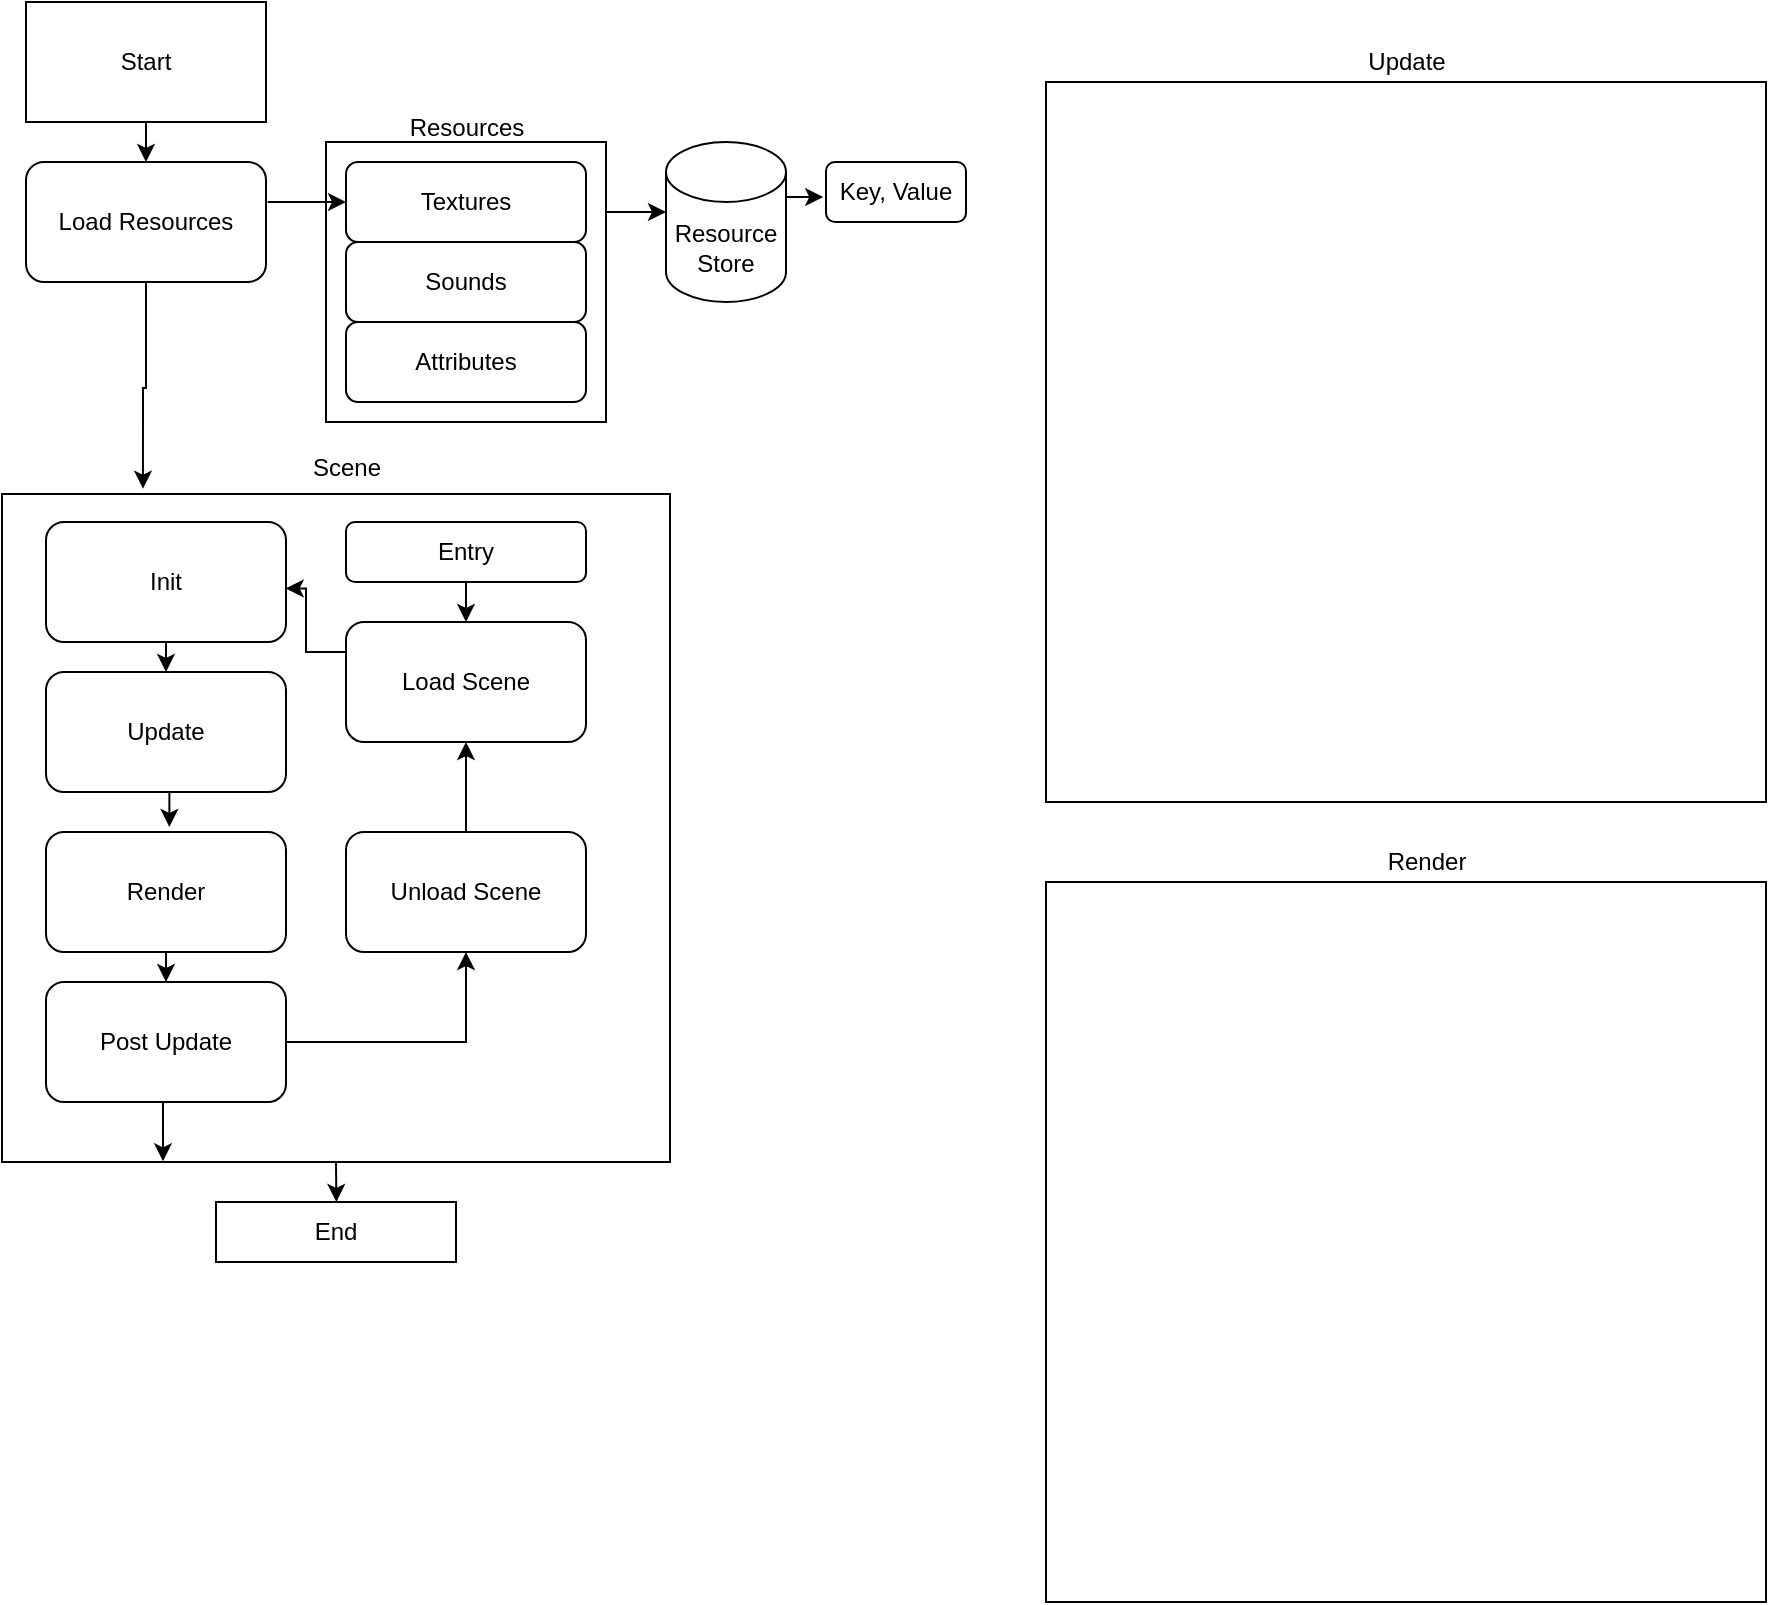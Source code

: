 <mxfile version="24.8.3">
  <diagram name="Page-1" id="FFsRxSP5s8lHp5UHn2wR">
    <mxGraphModel dx="956" dy="516" grid="1" gridSize="10" guides="1" tooltips="1" connect="1" arrows="1" fold="1" page="1" pageScale="1" pageWidth="1000" pageHeight="1000" math="0" shadow="0">
      <root>
        <mxCell id="0" />
        <mxCell id="1" parent="0" />
        <mxCell id="LDKWT7neM-vxZFSVttG4-41" style="edgeStyle=orthogonalEdgeStyle;rounded=0;orthogonalLoop=1;jettySize=auto;html=1;exitX=0.5;exitY=1;exitDx=0;exitDy=0;" edge="1" parent="1" source="LDKWT7neM-vxZFSVttG4-25">
          <mxGeometry relative="1" as="geometry">
            <mxPoint x="205.2" y="640" as="targetPoint" />
          </mxGeometry>
        </mxCell>
        <mxCell id="LDKWT7neM-vxZFSVttG4-25" value="" style="whiteSpace=wrap;html=1;aspect=fixed;" vertex="1" parent="1">
          <mxGeometry x="38" y="286" width="334" height="334" as="geometry" />
        </mxCell>
        <mxCell id="LDKWT7neM-vxZFSVttG4-11" value="" style="whiteSpace=wrap;html=1;aspect=fixed;" vertex="1" parent="1">
          <mxGeometry x="200" y="110" width="140" height="140" as="geometry" />
        </mxCell>
        <mxCell id="LDKWT7neM-vxZFSVttG4-8" style="edgeStyle=orthogonalEdgeStyle;rounded=0;orthogonalLoop=1;jettySize=auto;html=1;exitX=0.5;exitY=1;exitDx=0;exitDy=0;entryX=0.5;entryY=0;entryDx=0;entryDy=0;" edge="1" parent="1" source="LDKWT7neM-vxZFSVttG4-1" target="LDKWT7neM-vxZFSVttG4-2">
          <mxGeometry relative="1" as="geometry" />
        </mxCell>
        <mxCell id="LDKWT7neM-vxZFSVttG4-1" value="&lt;div&gt;Start&lt;/div&gt;" style="rounded=0;whiteSpace=wrap;html=1;" vertex="1" parent="1">
          <mxGeometry x="50" y="40" width="120" height="60" as="geometry" />
        </mxCell>
        <mxCell id="LDKWT7neM-vxZFSVttG4-2" value="Load Resources" style="rounded=1;whiteSpace=wrap;html=1;" vertex="1" parent="1">
          <mxGeometry x="50" y="120" width="120" height="60" as="geometry" />
        </mxCell>
        <mxCell id="LDKWT7neM-vxZFSVttG4-3" value="&lt;div&gt;Textures&lt;/div&gt;" style="rounded=1;whiteSpace=wrap;html=1;" vertex="1" parent="1">
          <mxGeometry x="210" y="120" width="120" height="40" as="geometry" />
        </mxCell>
        <mxCell id="LDKWT7neM-vxZFSVttG4-4" value="&lt;div&gt;Sounds&lt;/div&gt;" style="rounded=1;whiteSpace=wrap;html=1;" vertex="1" parent="1">
          <mxGeometry x="210" y="160" width="120" height="40" as="geometry" />
        </mxCell>
        <mxCell id="LDKWT7neM-vxZFSVttG4-5" value="&lt;div&gt;Attributes&lt;/div&gt;" style="rounded=1;whiteSpace=wrap;html=1;" vertex="1" parent="1">
          <mxGeometry x="210" y="200" width="120" height="40" as="geometry" />
        </mxCell>
        <mxCell id="LDKWT7neM-vxZFSVttG4-6" value="" style="endArrow=classic;html=1;rounded=0;exitX=1.007;exitY=0.333;exitDx=0;exitDy=0;entryX=0;entryY=0.5;entryDx=0;entryDy=0;exitPerimeter=0;" edge="1" parent="1" source="LDKWT7neM-vxZFSVttG4-2" target="LDKWT7neM-vxZFSVttG4-3">
          <mxGeometry width="50" height="50" relative="1" as="geometry">
            <mxPoint x="130" y="380" as="sourcePoint" />
            <mxPoint x="180" y="330" as="targetPoint" />
          </mxGeometry>
        </mxCell>
        <mxCell id="LDKWT7neM-vxZFSVttG4-10" value="&lt;div&gt;Resource Store&lt;/div&gt;" style="shape=cylinder3;whiteSpace=wrap;html=1;boundedLbl=1;backgroundOutline=1;size=15;" vertex="1" parent="1">
          <mxGeometry x="370" y="110" width="60" height="80" as="geometry" />
        </mxCell>
        <mxCell id="LDKWT7neM-vxZFSVttG4-12" style="edgeStyle=orthogonalEdgeStyle;rounded=0;orthogonalLoop=1;jettySize=auto;html=1;exitX=1;exitY=0.25;exitDx=0;exitDy=0;entryX=0;entryY=0.44;entryDx=0;entryDy=0;entryPerimeter=0;" edge="1" parent="1" source="LDKWT7neM-vxZFSVttG4-11" target="LDKWT7neM-vxZFSVttG4-10">
          <mxGeometry relative="1" as="geometry" />
        </mxCell>
        <mxCell id="LDKWT7neM-vxZFSVttG4-13" value="&lt;div&gt;Resources&lt;/div&gt;" style="text;html=1;align=center;verticalAlign=middle;resizable=0;points=[];autosize=1;strokeColor=none;fillColor=none;" vertex="1" parent="1">
          <mxGeometry x="230" y="88" width="80" height="30" as="geometry" />
        </mxCell>
        <mxCell id="LDKWT7neM-vxZFSVttG4-14" value="Key, Value" style="rounded=1;whiteSpace=wrap;html=1;" vertex="1" parent="1">
          <mxGeometry x="450" y="120" width="70" height="30" as="geometry" />
        </mxCell>
        <mxCell id="LDKWT7neM-vxZFSVttG4-18" style="edgeStyle=orthogonalEdgeStyle;rounded=0;orthogonalLoop=1;jettySize=auto;html=1;exitX=1;exitY=0;exitDx=0;exitDy=27.5;exitPerimeter=0;entryX=-0.02;entryY=0.6;entryDx=0;entryDy=0;entryPerimeter=0;" edge="1" parent="1" source="LDKWT7neM-vxZFSVttG4-10" target="LDKWT7neM-vxZFSVttG4-14">
          <mxGeometry relative="1" as="geometry" />
        </mxCell>
        <mxCell id="LDKWT7neM-vxZFSVttG4-20" value="Update" style="rounded=1;whiteSpace=wrap;html=1;" vertex="1" parent="1">
          <mxGeometry x="60" y="375" width="120" height="60" as="geometry" />
        </mxCell>
        <mxCell id="LDKWT7neM-vxZFSVttG4-28" value="" style="edgeStyle=orthogonalEdgeStyle;rounded=0;orthogonalLoop=1;jettySize=auto;html=1;" edge="1" parent="1" source="LDKWT7neM-vxZFSVttG4-21" target="LDKWT7neM-vxZFSVttG4-27">
          <mxGeometry relative="1" as="geometry" />
        </mxCell>
        <mxCell id="LDKWT7neM-vxZFSVttG4-21" value="Render" style="rounded=1;whiteSpace=wrap;html=1;" vertex="1" parent="1">
          <mxGeometry x="60" y="455" width="120" height="60" as="geometry" />
        </mxCell>
        <mxCell id="LDKWT7neM-vxZFSVttG4-23" style="edgeStyle=orthogonalEdgeStyle;rounded=0;orthogonalLoop=1;jettySize=auto;html=1;exitX=0.5;exitY=1;exitDx=0;exitDy=0;entryX=0.514;entryY=-0.042;entryDx=0;entryDy=0;entryPerimeter=0;" edge="1" parent="1" source="LDKWT7neM-vxZFSVttG4-20" target="LDKWT7neM-vxZFSVttG4-21">
          <mxGeometry relative="1" as="geometry" />
        </mxCell>
        <mxCell id="LDKWT7neM-vxZFSVttG4-49" style="edgeStyle=orthogonalEdgeStyle;rounded=0;orthogonalLoop=1;jettySize=auto;html=1;exitX=0.5;exitY=0;exitDx=0;exitDy=0;entryX=0.5;entryY=1;entryDx=0;entryDy=0;" edge="1" parent="1" source="LDKWT7neM-vxZFSVttG4-24" target="LDKWT7neM-vxZFSVttG4-48">
          <mxGeometry relative="1" as="geometry" />
        </mxCell>
        <mxCell id="LDKWT7neM-vxZFSVttG4-24" value="Unload Scene" style="rounded=1;whiteSpace=wrap;html=1;" vertex="1" parent="1">
          <mxGeometry x="210" y="455" width="120" height="60" as="geometry" />
        </mxCell>
        <mxCell id="LDKWT7neM-vxZFSVttG4-35" style="edgeStyle=orthogonalEdgeStyle;rounded=0;orthogonalLoop=1;jettySize=auto;html=1;exitX=1;exitY=0.5;exitDx=0;exitDy=0;" edge="1" parent="1" source="LDKWT7neM-vxZFSVttG4-27" target="LDKWT7neM-vxZFSVttG4-24">
          <mxGeometry relative="1" as="geometry" />
        </mxCell>
        <mxCell id="LDKWT7neM-vxZFSVttG4-27" value="Post Update" style="rounded=1;whiteSpace=wrap;html=1;" vertex="1" parent="1">
          <mxGeometry x="60" y="530" width="120" height="60" as="geometry" />
        </mxCell>
        <mxCell id="LDKWT7neM-vxZFSVttG4-31" style="edgeStyle=orthogonalEdgeStyle;rounded=0;orthogonalLoop=1;jettySize=auto;html=1;entryX=0.211;entryY=-0.008;entryDx=0;entryDy=0;entryPerimeter=0;" edge="1" parent="1" source="LDKWT7neM-vxZFSVttG4-2" target="LDKWT7neM-vxZFSVttG4-25">
          <mxGeometry relative="1" as="geometry" />
        </mxCell>
        <mxCell id="LDKWT7neM-vxZFSVttG4-32" value="Scene" style="text;html=1;align=center;verticalAlign=middle;resizable=0;points=[];autosize=1;strokeColor=none;fillColor=none;" vertex="1" parent="1">
          <mxGeometry x="180" y="258" width="60" height="30" as="geometry" />
        </mxCell>
        <mxCell id="LDKWT7neM-vxZFSVttG4-34" style="edgeStyle=orthogonalEdgeStyle;rounded=0;orthogonalLoop=1;jettySize=auto;html=1;exitX=0.5;exitY=1;exitDx=0;exitDy=0;entryX=0.5;entryY=0;entryDx=0;entryDy=0;" edge="1" parent="1" source="LDKWT7neM-vxZFSVttG4-33" target="LDKWT7neM-vxZFSVttG4-20">
          <mxGeometry relative="1" as="geometry" />
        </mxCell>
        <mxCell id="LDKWT7neM-vxZFSVttG4-33" value="Init" style="rounded=1;whiteSpace=wrap;html=1;" vertex="1" parent="1">
          <mxGeometry x="60" y="300" width="120" height="60" as="geometry" />
        </mxCell>
        <mxCell id="LDKWT7neM-vxZFSVttG4-36" style="edgeStyle=orthogonalEdgeStyle;rounded=0;orthogonalLoop=1;jettySize=auto;html=1;exitX=0.5;exitY=1;exitDx=0;exitDy=0;entryX=0.241;entryY=0.999;entryDx=0;entryDy=0;entryPerimeter=0;" edge="1" parent="1" source="LDKWT7neM-vxZFSVttG4-27" target="LDKWT7neM-vxZFSVttG4-25">
          <mxGeometry relative="1" as="geometry" />
        </mxCell>
        <mxCell id="LDKWT7neM-vxZFSVttG4-43" value="End" style="rounded=0;whiteSpace=wrap;html=1;" vertex="1" parent="1">
          <mxGeometry x="145" y="640" width="120" height="30" as="geometry" />
        </mxCell>
        <mxCell id="LDKWT7neM-vxZFSVttG4-44" value="" style="whiteSpace=wrap;html=1;aspect=fixed;" vertex="1" parent="1">
          <mxGeometry x="560" y="80" width="360" height="360" as="geometry" />
        </mxCell>
        <mxCell id="LDKWT7neM-vxZFSVttG4-45" value="" style="whiteSpace=wrap;html=1;aspect=fixed;" vertex="1" parent="1">
          <mxGeometry x="560" y="480" width="360" height="360" as="geometry" />
        </mxCell>
        <mxCell id="LDKWT7neM-vxZFSVttG4-46" value="Update" style="text;html=1;align=center;verticalAlign=middle;resizable=0;points=[];autosize=1;strokeColor=none;fillColor=none;" vertex="1" parent="1">
          <mxGeometry x="710" y="55" width="60" height="30" as="geometry" />
        </mxCell>
        <mxCell id="LDKWT7neM-vxZFSVttG4-47" value="Render" style="text;html=1;align=center;verticalAlign=middle;resizable=0;points=[];autosize=1;strokeColor=none;fillColor=none;" vertex="1" parent="1">
          <mxGeometry x="720" y="455" width="60" height="30" as="geometry" />
        </mxCell>
        <mxCell id="LDKWT7neM-vxZFSVttG4-48" value="Load Scene" style="rounded=1;whiteSpace=wrap;html=1;" vertex="1" parent="1">
          <mxGeometry x="210" y="350" width="120" height="60" as="geometry" />
        </mxCell>
        <mxCell id="LDKWT7neM-vxZFSVttG4-53" style="edgeStyle=orthogonalEdgeStyle;rounded=0;orthogonalLoop=1;jettySize=auto;html=1;exitX=0.5;exitY=1;exitDx=0;exitDy=0;entryX=0.5;entryY=0;entryDx=0;entryDy=0;" edge="1" parent="1" source="LDKWT7neM-vxZFSVttG4-52" target="LDKWT7neM-vxZFSVttG4-48">
          <mxGeometry relative="1" as="geometry" />
        </mxCell>
        <mxCell id="LDKWT7neM-vxZFSVttG4-52" value="Entry" style="rounded=1;whiteSpace=wrap;html=1;" vertex="1" parent="1">
          <mxGeometry x="210" y="300" width="120" height="30" as="geometry" />
        </mxCell>
        <mxCell id="LDKWT7neM-vxZFSVttG4-54" style="edgeStyle=orthogonalEdgeStyle;rounded=0;orthogonalLoop=1;jettySize=auto;html=1;exitX=0;exitY=0.25;exitDx=0;exitDy=0;entryX=0.999;entryY=0.554;entryDx=0;entryDy=0;entryPerimeter=0;" edge="1" parent="1" source="LDKWT7neM-vxZFSVttG4-48" target="LDKWT7neM-vxZFSVttG4-33">
          <mxGeometry relative="1" as="geometry" />
        </mxCell>
      </root>
    </mxGraphModel>
  </diagram>
</mxfile>
